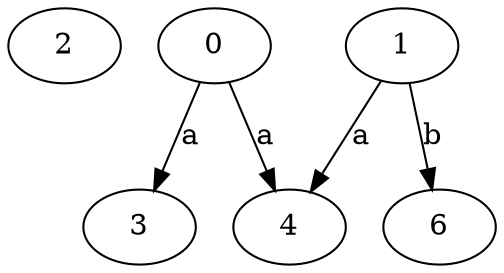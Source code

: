 strict digraph  {
2;
3;
4;
0;
6;
1;
0 -> 3  [label=a];
0 -> 4  [label=a];
1 -> 4  [label=a];
1 -> 6  [label=b];
}
